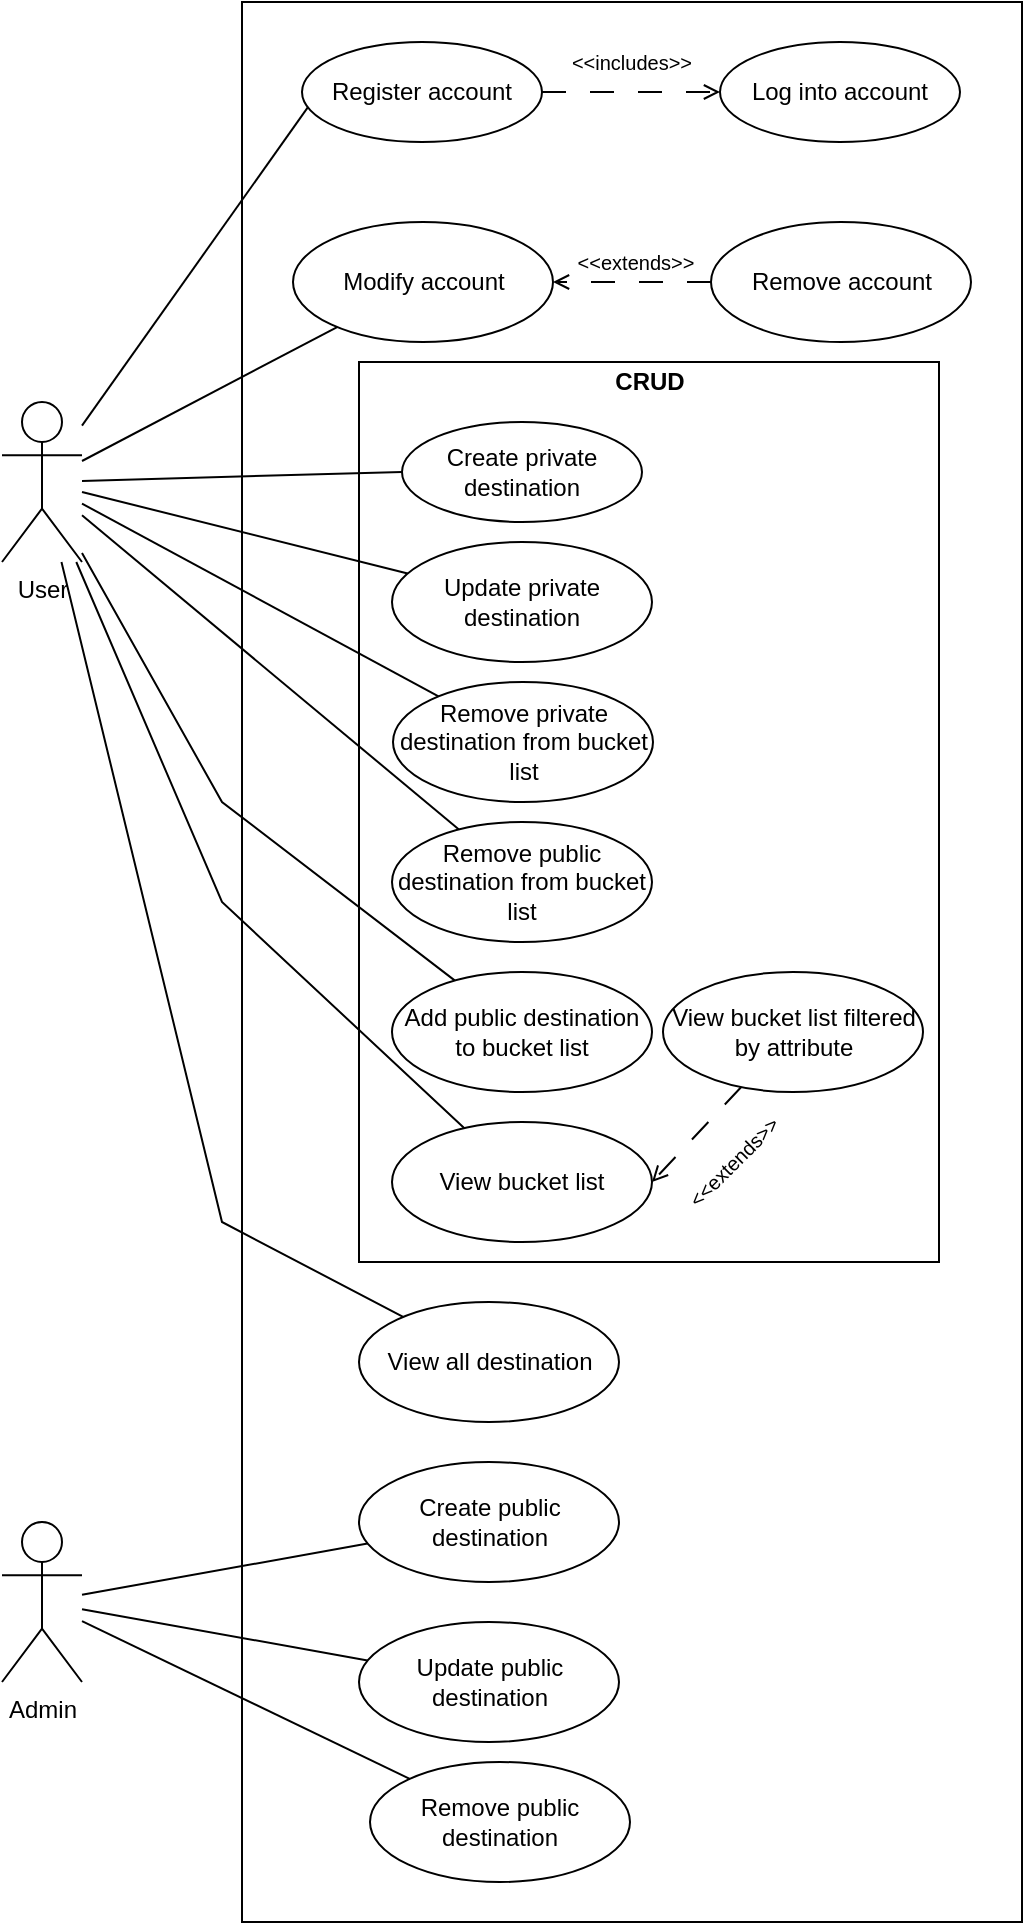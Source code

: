 <mxfile version="21.1.2" type="device">
  <diagram name="Page-1" id="AY-DaQWFqsoF29YaGm0Z">
    <mxGraphModel dx="1050" dy="629" grid="1" gridSize="10" guides="1" tooltips="1" connect="1" arrows="1" fold="1" page="1" pageScale="1" pageWidth="827" pageHeight="1169" math="0" shadow="0">
      <root>
        <mxCell id="0" />
        <mxCell id="1" parent="0" />
        <mxCell id="zK25YsE_ia8KrFw4nWPv-4" value="" style="rounded=0;whiteSpace=wrap;html=1;" parent="1" vertex="1">
          <mxGeometry x="240" y="40" width="390" height="960" as="geometry" />
        </mxCell>
        <mxCell id="zK25YsE_ia8KrFw4nWPv-44" value="" style="rounded=0;whiteSpace=wrap;html=1;" parent="1" vertex="1">
          <mxGeometry x="298.5" y="220" width="290" height="450" as="geometry" />
        </mxCell>
        <mxCell id="zK25YsE_ia8KrFw4nWPv-1" value="User" style="shape=umlActor;verticalLabelPosition=bottom;verticalAlign=top;html=1;outlineConnect=0;" parent="1" vertex="1">
          <mxGeometry x="120" y="240" width="40" height="80" as="geometry" />
        </mxCell>
        <mxCell id="zK25YsE_ia8KrFw4nWPv-2" value="Admin&lt;br&gt;" style="shape=umlActor;verticalLabelPosition=bottom;verticalAlign=top;html=1;outlineConnect=0;" parent="1" vertex="1">
          <mxGeometry x="120" y="800" width="40" height="80" as="geometry" />
        </mxCell>
        <mxCell id="zK25YsE_ia8KrFw4nWPv-24" style="orthogonalLoop=1;jettySize=auto;html=1;rounded=0;endArrow=none;endFill=0;exitX=0.03;exitY=0.634;exitDx=0;exitDy=0;exitPerimeter=0;" parent="1" source="zK25YsE_ia8KrFw4nWPv-5" target="zK25YsE_ia8KrFw4nWPv-1" edge="1">
          <mxGeometry relative="1" as="geometry">
            <mxPoint x="270" y="100" as="sourcePoint" />
          </mxGeometry>
        </mxCell>
        <mxCell id="zK25YsE_ia8KrFw4nWPv-25" value="" style="rounded=0;orthogonalLoop=1;jettySize=auto;html=1;endArrow=open;endFill=0;dashed=1;dashPattern=12 12;align=center;entryX=0;entryY=0.5;entryDx=0;entryDy=0;" parent="1" source="zK25YsE_ia8KrFw4nWPv-5" target="zK25YsE_ia8KrFw4nWPv-6" edge="1">
          <mxGeometry relative="1" as="geometry" />
        </mxCell>
        <mxCell id="zK25YsE_ia8KrFw4nWPv-5" value="Register account" style="ellipse;whiteSpace=wrap;html=1;" parent="1" vertex="1">
          <mxGeometry x="270" y="60" width="120" height="50" as="geometry" />
        </mxCell>
        <mxCell id="zK25YsE_ia8KrFw4nWPv-6" value="Log into account" style="ellipse;whiteSpace=wrap;html=1;" parent="1" vertex="1">
          <mxGeometry x="479" y="60" width="120" height="50" as="geometry" />
        </mxCell>
        <mxCell id="zK25YsE_ia8KrFw4nWPv-46" style="rounded=0;orthogonalLoop=1;jettySize=auto;html=1;endArrow=none;endFill=0;" parent="1" source="zK25YsE_ia8KrFw4nWPv-8" target="zK25YsE_ia8KrFw4nWPv-1" edge="1">
          <mxGeometry relative="1" as="geometry">
            <Array as="points">
              <mxPoint x="230" y="440" />
            </Array>
          </mxGeometry>
        </mxCell>
        <mxCell id="zK25YsE_ia8KrFw4nWPv-8" value="Add public destination to bucket list" style="ellipse;whiteSpace=wrap;html=1;" parent="1" vertex="1">
          <mxGeometry x="315" y="525" width="130" height="60" as="geometry" />
        </mxCell>
        <mxCell id="zK25YsE_ia8KrFw4nWPv-45" style="rounded=0;orthogonalLoop=1;jettySize=auto;html=1;endArrow=none;endFill=0;" parent="1" source="zK25YsE_ia8KrFw4nWPv-9" target="zK25YsE_ia8KrFw4nWPv-1" edge="1">
          <mxGeometry relative="1" as="geometry" />
        </mxCell>
        <mxCell id="zK25YsE_ia8KrFw4nWPv-9" value="Remove public destination from bucket list" style="ellipse;whiteSpace=wrap;html=1;" parent="1" vertex="1">
          <mxGeometry x="315" y="450" width="130" height="60" as="geometry" />
        </mxCell>
        <mxCell id="zK25YsE_ia8KrFw4nWPv-43" style="rounded=0;orthogonalLoop=1;jettySize=auto;html=1;endArrow=none;endFill=0;" parent="1" source="zK25YsE_ia8KrFw4nWPv-10" target="zK25YsE_ia8KrFw4nWPv-1" edge="1">
          <mxGeometry relative="1" as="geometry" />
        </mxCell>
        <mxCell id="zK25YsE_ia8KrFw4nWPv-10" value="Remove private destination from bucket list" style="ellipse;whiteSpace=wrap;html=1;" parent="1" vertex="1">
          <mxGeometry x="315.5" y="380" width="130" height="60" as="geometry" />
        </mxCell>
        <mxCell id="zK25YsE_ia8KrFw4nWPv-42" style="rounded=0;orthogonalLoop=1;jettySize=auto;html=1;endArrow=none;endFill=0;" parent="1" source="zK25YsE_ia8KrFw4nWPv-11" target="zK25YsE_ia8KrFw4nWPv-1" edge="1">
          <mxGeometry relative="1" as="geometry" />
        </mxCell>
        <mxCell id="zK25YsE_ia8KrFw4nWPv-11" value="Update private destination" style="ellipse;whiteSpace=wrap;html=1;" parent="1" vertex="1">
          <mxGeometry x="315" y="310" width="130" height="60" as="geometry" />
        </mxCell>
        <mxCell id="zK25YsE_ia8KrFw4nWPv-47" style="rounded=0;orthogonalLoop=1;jettySize=auto;html=1;endArrow=none;endFill=0;" parent="1" source="zK25YsE_ia8KrFw4nWPv-12" target="zK25YsE_ia8KrFw4nWPv-1" edge="1">
          <mxGeometry relative="1" as="geometry">
            <Array as="points">
              <mxPoint x="230" y="490" />
            </Array>
          </mxGeometry>
        </mxCell>
        <mxCell id="zK25YsE_ia8KrFw4nWPv-48" style="rounded=0;orthogonalLoop=1;jettySize=auto;html=1;dashed=1;dashPattern=12 12;endArrow=open;endFill=0;entryX=1;entryY=0.5;entryDx=0;entryDy=0;" parent="1" source="zK25YsE_ia8KrFw4nWPv-14" target="zK25YsE_ia8KrFw4nWPv-12" edge="1">
          <mxGeometry relative="1" as="geometry" />
        </mxCell>
        <mxCell id="zK25YsE_ia8KrFw4nWPv-12" value="View bucket list" style="ellipse;whiteSpace=wrap;html=1;" parent="1" vertex="1">
          <mxGeometry x="315" y="600" width="130" height="60" as="geometry" />
        </mxCell>
        <mxCell id="zK25YsE_ia8KrFw4nWPv-51" style="rounded=0;orthogonalLoop=1;jettySize=auto;html=1;endArrow=none;endFill=0;" parent="1" source="zK25YsE_ia8KrFw4nWPv-13" target="zK25YsE_ia8KrFw4nWPv-1" edge="1">
          <mxGeometry relative="1" as="geometry">
            <Array as="points">
              <mxPoint x="230" y="650" />
            </Array>
          </mxGeometry>
        </mxCell>
        <mxCell id="zK25YsE_ia8KrFw4nWPv-13" value="View all destination" style="ellipse;whiteSpace=wrap;html=1;" parent="1" vertex="1">
          <mxGeometry x="298.5" y="690" width="130" height="60" as="geometry" />
        </mxCell>
        <mxCell id="zK25YsE_ia8KrFw4nWPv-14" value="View bucket list filtered by attribute" style="ellipse;whiteSpace=wrap;html=1;" parent="1" vertex="1">
          <mxGeometry x="450.5" y="525" width="130" height="60" as="geometry" />
        </mxCell>
        <mxCell id="zK25YsE_ia8KrFw4nWPv-34" style="rounded=0;orthogonalLoop=1;jettySize=auto;html=1;dashed=1;dashPattern=12 12;endArrow=open;endFill=0;entryX=1;entryY=0.5;entryDx=0;entryDy=0;exitX=0;exitY=0.5;exitDx=0;exitDy=0;" parent="1" source="zK25YsE_ia8KrFw4nWPv-16" target="zK25YsE_ia8KrFw4nWPv-15" edge="1">
          <mxGeometry relative="1" as="geometry" />
        </mxCell>
        <mxCell id="zK25YsE_ia8KrFw4nWPv-16" value="Remove account" style="ellipse;whiteSpace=wrap;html=1;" parent="1" vertex="1">
          <mxGeometry x="474.5" y="150" width="130" height="60" as="geometry" />
        </mxCell>
        <mxCell id="zK25YsE_ia8KrFw4nWPv-41" style="rounded=0;orthogonalLoop=1;jettySize=auto;html=1;endArrow=none;endFill=0;" parent="1" source="zK25YsE_ia8KrFw4nWPv-15" target="zK25YsE_ia8KrFw4nWPv-1" edge="1">
          <mxGeometry relative="1" as="geometry">
            <mxPoint x="170" y="260" as="targetPoint" />
          </mxGeometry>
        </mxCell>
        <mxCell id="zK25YsE_ia8KrFw4nWPv-15" value="Modify account" style="ellipse;whiteSpace=wrap;html=1;" parent="1" vertex="1">
          <mxGeometry x="265.5" y="150" width="130" height="60" as="geometry" />
        </mxCell>
        <mxCell id="zK25YsE_ia8KrFw4nWPv-52" style="rounded=0;orthogonalLoop=1;jettySize=auto;html=1;endArrow=none;endFill=0;" parent="1" source="zK25YsE_ia8KrFw4nWPv-17" target="zK25YsE_ia8KrFw4nWPv-2" edge="1">
          <mxGeometry relative="1" as="geometry" />
        </mxCell>
        <mxCell id="zK25YsE_ia8KrFw4nWPv-17" value="Create public destination" style="ellipse;whiteSpace=wrap;html=1;" parent="1" vertex="1">
          <mxGeometry x="298.5" y="770" width="130" height="60" as="geometry" />
        </mxCell>
        <mxCell id="zK25YsE_ia8KrFw4nWPv-54" style="rounded=0;orthogonalLoop=1;jettySize=auto;html=1;endArrow=none;endFill=0;" parent="1" source="zK25YsE_ia8KrFw4nWPv-18" target="zK25YsE_ia8KrFw4nWPv-2" edge="1">
          <mxGeometry relative="1" as="geometry" />
        </mxCell>
        <mxCell id="zK25YsE_ia8KrFw4nWPv-18" value="Update public destination" style="ellipse;whiteSpace=wrap;html=1;" parent="1" vertex="1">
          <mxGeometry x="298.5" y="850" width="130" height="60" as="geometry" />
        </mxCell>
        <mxCell id="zK25YsE_ia8KrFw4nWPv-55" style="rounded=0;orthogonalLoop=1;jettySize=auto;html=1;endArrow=none;endFill=0;" parent="1" source="zK25YsE_ia8KrFw4nWPv-19" target="zK25YsE_ia8KrFw4nWPv-2" edge="1">
          <mxGeometry relative="1" as="geometry" />
        </mxCell>
        <mxCell id="zK25YsE_ia8KrFw4nWPv-19" value="Remove public destination" style="ellipse;whiteSpace=wrap;html=1;" parent="1" vertex="1">
          <mxGeometry x="304" y="920" width="130" height="60" as="geometry" />
        </mxCell>
        <mxCell id="zK25YsE_ia8KrFw4nWPv-26" value="&amp;lt;&amp;lt;includes&amp;gt;&amp;gt;" style="text;html=1;strokeColor=none;fillColor=none;align=center;verticalAlign=middle;whiteSpace=wrap;rounded=0;fontSize=10;rotation=0;" parent="1" vertex="1">
          <mxGeometry x="400" y="60" width="70" height="20" as="geometry" />
        </mxCell>
        <mxCell id="zK25YsE_ia8KrFw4nWPv-29" style="rounded=0;orthogonalLoop=1;jettySize=auto;html=1;endArrow=none;endFill=0;exitX=0;exitY=0.5;exitDx=0;exitDy=0;" parent="1" source="zK25YsE_ia8KrFw4nWPv-7" target="zK25YsE_ia8KrFw4nWPv-1" edge="1">
          <mxGeometry relative="1" as="geometry" />
        </mxCell>
        <mxCell id="zK25YsE_ia8KrFw4nWPv-7" value="Create private destination" style="ellipse;whiteSpace=wrap;html=1;" parent="1" vertex="1">
          <mxGeometry x="320" y="250" width="120" height="50" as="geometry" />
        </mxCell>
        <mxCell id="zK25YsE_ia8KrFw4nWPv-37" value="&amp;lt;&amp;lt;extends&amp;gt;&amp;gt;" style="text;html=1;strokeColor=none;fillColor=none;align=center;verticalAlign=middle;whiteSpace=wrap;rounded=0;fontSize=10;rotation=0;" parent="1" vertex="1">
          <mxGeometry x="402" y="160" width="70" height="20" as="geometry" />
        </mxCell>
        <mxCell id="zK25YsE_ia8KrFw4nWPv-38" value="&lt;b&gt;&lt;font style=&quot;font-size: 12px;&quot;&gt;CRUD&lt;/font&gt;&lt;/b&gt;" style="text;html=1;strokeColor=none;fillColor=none;align=center;verticalAlign=middle;whiteSpace=wrap;rounded=0;fontSize=10;rotation=0;" parent="1" vertex="1">
          <mxGeometry x="408.5" y="220" width="70" height="20" as="geometry" />
        </mxCell>
        <mxCell id="zK25YsE_ia8KrFw4nWPv-49" value="&amp;lt;&amp;lt;extends&amp;gt;&amp;gt;" style="text;html=1;strokeColor=none;fillColor=none;align=center;verticalAlign=middle;whiteSpace=wrap;rounded=0;fontSize=10;rotation=-45;" parent="1" vertex="1">
          <mxGeometry x="450.5" y="610" width="70" height="20" as="geometry" />
        </mxCell>
      </root>
    </mxGraphModel>
  </diagram>
</mxfile>
